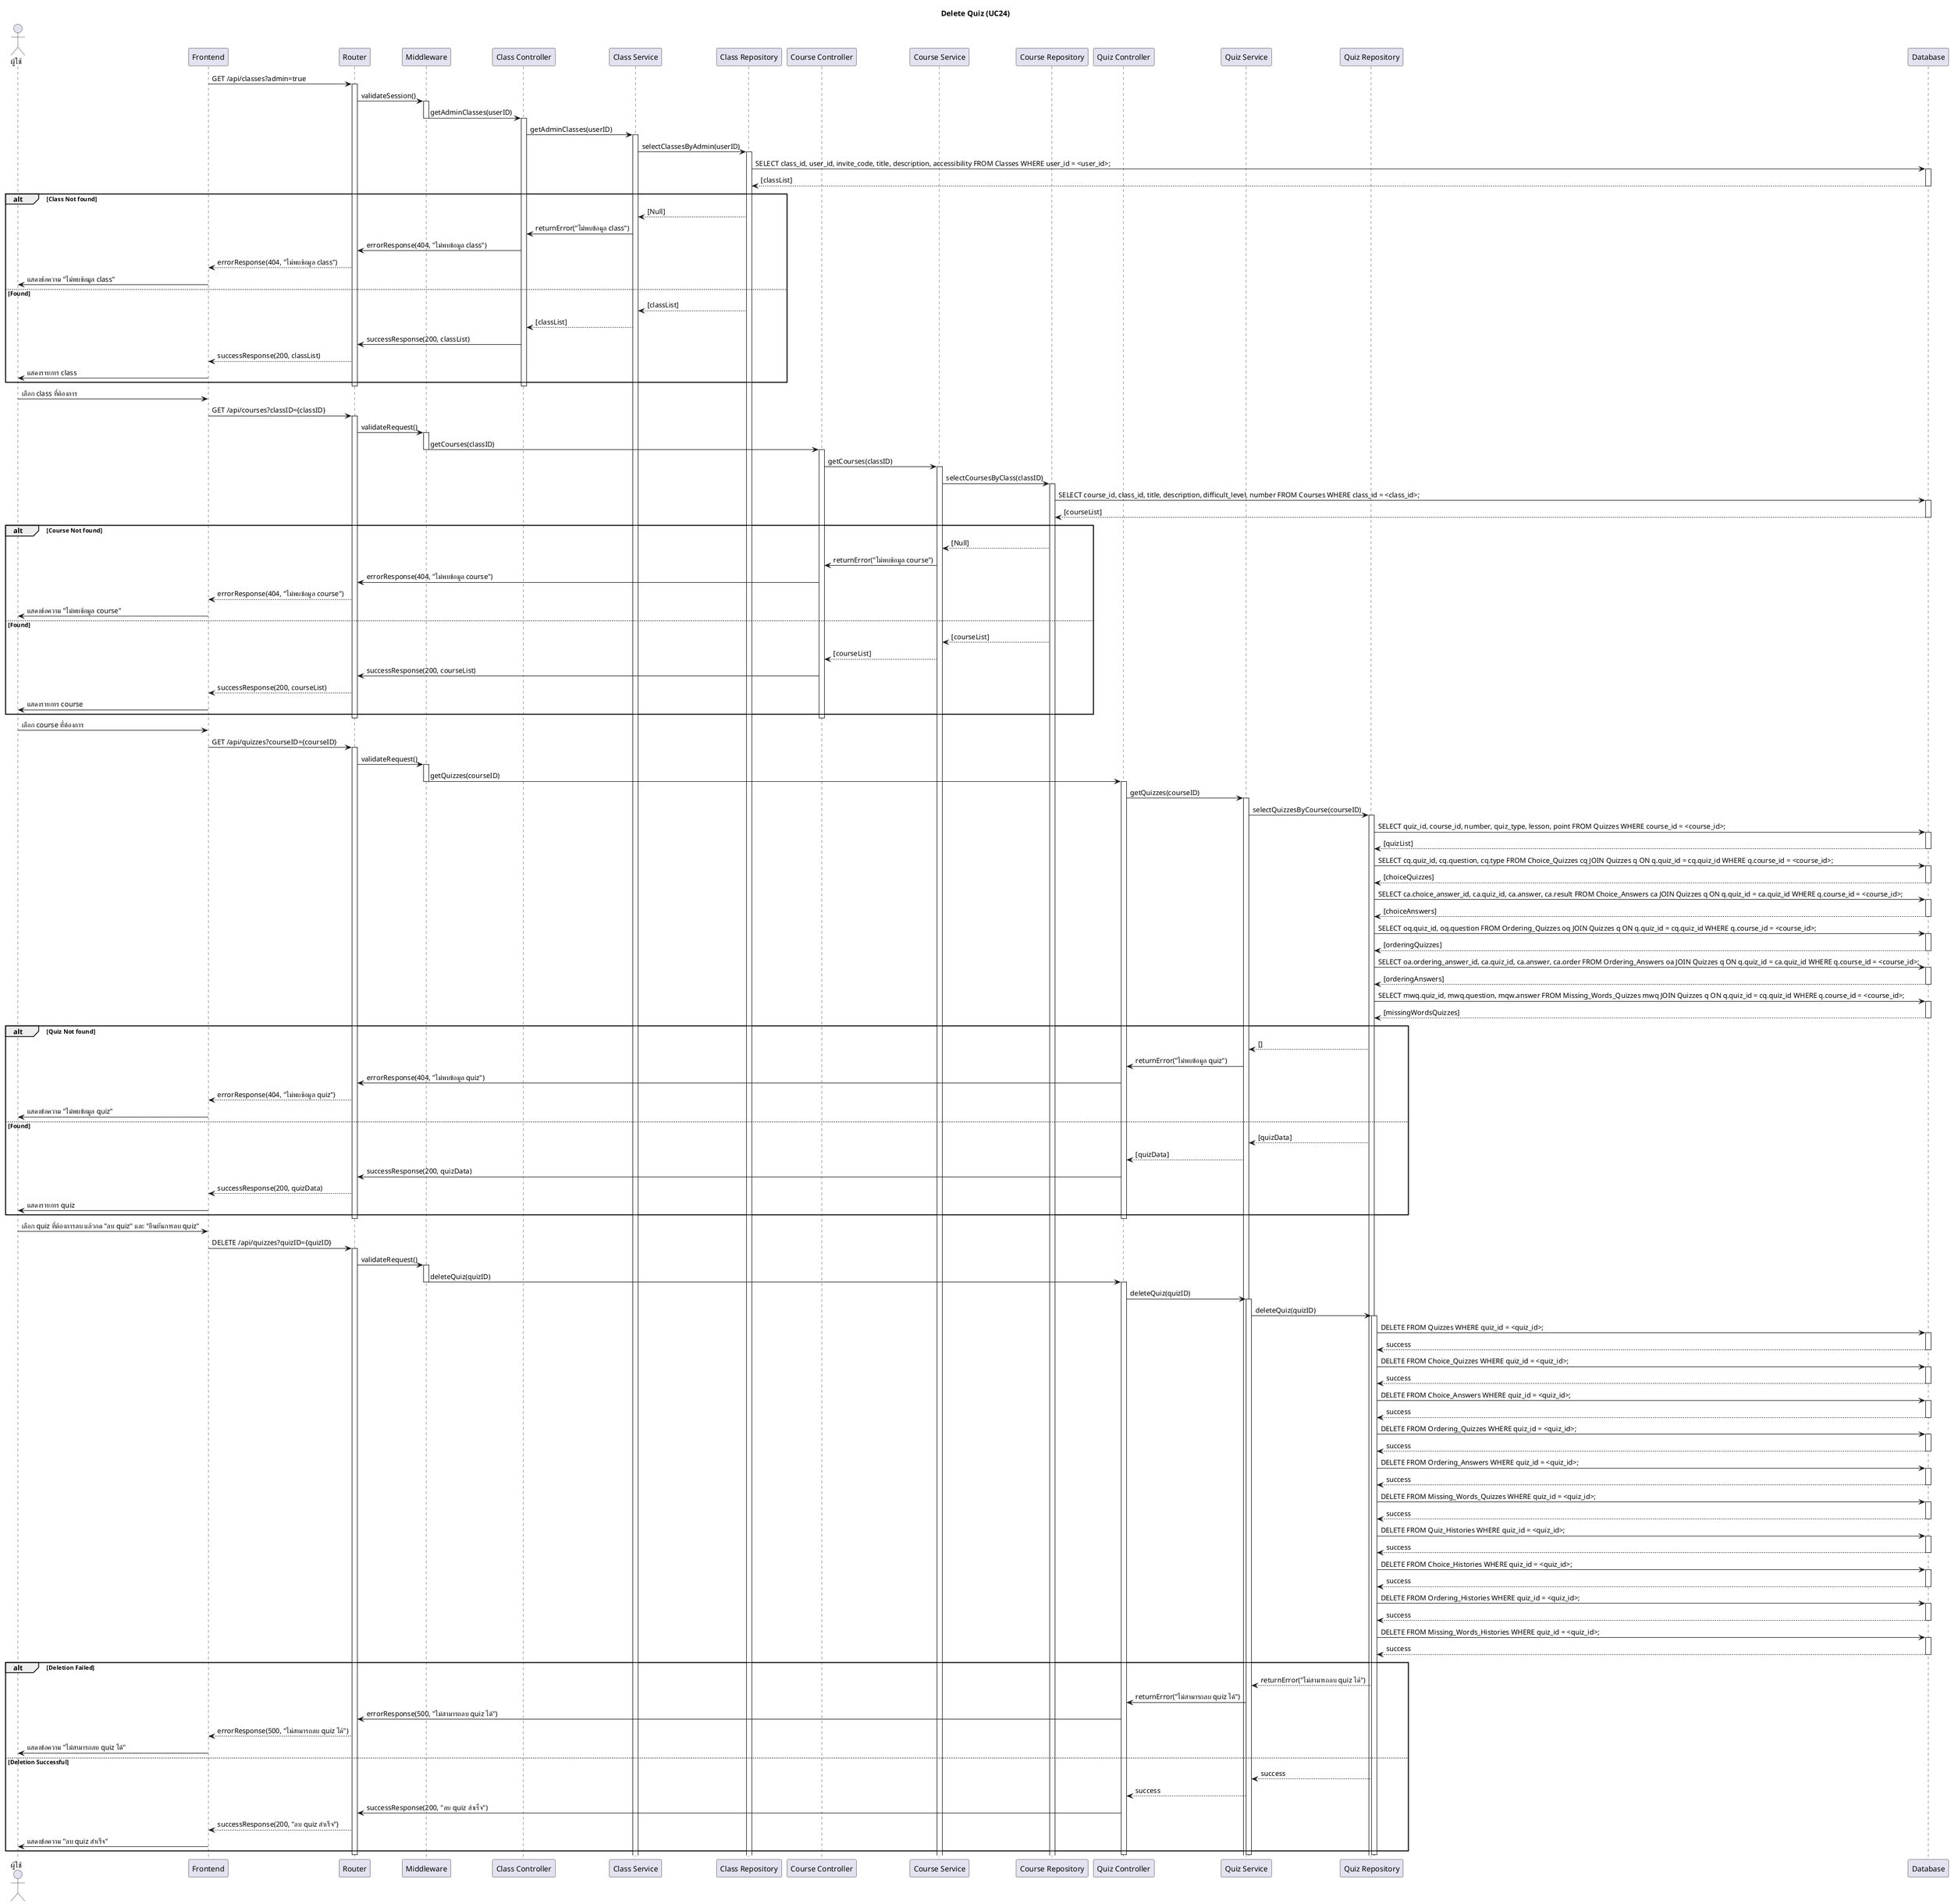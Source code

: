 @startuml
title Delete Quiz (UC24)

actor "ผู้ใช้" as User
participant "Frontend" as FE
participant "Router" as Router
participant "Middleware" as MW

' --- Class Module ---
participant "Class Controller" as ClassCtrl
participant "Class Service" as ClassServ
participant "Class Repository" as ClassRepo

' --- Course Module ---
participant "Course Controller" as CourseCtrl
participant "Course Service" as CourseServ
participant "Course Repository" as CourseRepo

' --- Quiz Module ---
participant "Quiz Controller" as QuizCtrl
participant "Quiz Service" as QuizServ
participant "Quiz Repository" as QuizRepo

participant "Database" as DB

'---------------------- Phase 1: Retrieve Classes Administered by User ----------------------
FE -> Router: GET /api/classes?admin=true
activate Router
Router -> MW: validateSession()
activate MW
MW -> ClassCtrl: getAdminClasses(userID)
deactivate MW
activate ClassCtrl
ClassCtrl -> ClassServ: getAdminClasses(userID)
activate ClassServ
ClassServ -> ClassRepo: selectClassesByAdmin(userID)
activate ClassRepo
' UC 24: Class Query: SELECT class_id, user_id, invite_code, title, description, accessibility FROM Classes WHERE user_id = <user_id>;
ClassRepo -> DB: SELECT class_id, user_id, invite_code, title, description, accessibility FROM Classes WHERE user_id = <user_id>;
activate DB
DB --> ClassRepo: [classList]
deactivate DB
alt Class Not found
    ClassRepo --> ClassServ: [Null]
    ClassServ -> ClassCtrl: returnError("ไม่พบข้อมูล class")
    ClassCtrl -> Router: errorResponse(404, "ไม่พบข้อมูล class")
    Router --> FE: errorResponse(404, "ไม่พบข้อมูล class")
    FE -> User: แสดงข้อความ "ไม่พบข้อมูล class"
else Found
    ClassRepo --> ClassServ: [classList]
    ClassServ --> ClassCtrl: [classList]
    ClassCtrl -> Router: successResponse(200, classList)
    Router --> FE: successResponse(200, classList)
    FE -> User: แสดงรายการ class
end
deactivate ClassCtrl
deactivate Router

'---------------------- Phase 2: Retrieve Courses within Selected Class ----------------------
User -> FE: เลือก class ที่ต้องการ
FE -> Router: GET /api/courses?classID={classID}
activate Router
Router -> MW: validateRequest()
activate MW
MW -> CourseCtrl: getCourses(classID)
deactivate MW
activate CourseCtrl
CourseCtrl -> CourseServ: getCourses(classID)
activate CourseServ
CourseServ -> CourseRepo: selectCoursesByClass(classID)
activate CourseRepo
' UC 24: Course Query: SELECT course_id, class_id, title, description, difficult_level, number FROM Courses WHERE class_id = <class_id>;
CourseRepo -> DB: SELECT course_id, class_id, title, description, difficult_level, number FROM Courses WHERE class_id = <class_id>;
activate DB
DB --> CourseRepo: [courseList]
deactivate DB
alt Course Not found
    CourseRepo --> CourseServ: [Null]
    CourseServ -> CourseCtrl: returnError("ไม่พบข้อมูล course")
    CourseCtrl -> Router: errorResponse(404, "ไม่พบข้อมูล course")
    Router --> FE: errorResponse(404, "ไม่พบข้อมูล course")
    FE -> User: แสดงข้อความ "ไม่พบข้อมูล course"
else Found
    CourseRepo --> CourseServ: [courseList]
    CourseServ --> CourseCtrl: [courseList]
    CourseCtrl -> Router: successResponse(200, courseList)
    Router --> FE: successResponse(200, courseList)
    FE -> User: แสดงรายการ course
end
deactivate CourseCtrl
deactivate Router

'---------------------- Phase 3: Retrieve Quizzes within Selected Course ----------------------
User -> FE: เลือก course ที่ต้องการ
FE -> Router: GET /api/quizzes?courseID={courseID}
activate Router
Router -> MW: validateRequest()
activate MW
MW -> QuizCtrl: getQuizzes(courseID)
deactivate MW
activate QuizCtrl
QuizCtrl -> QuizServ: getQuizzes(courseID)
activate QuizServ
QuizServ -> QuizRepo: selectQuizzesByCourse(courseID)
activate QuizRepo
' UC 24: 7.1 - SELECT quiz_id, course_id, number, quiz_type, lesson, point FROM Quizzes WHERE course_id = <course_id>;
QuizRepo -> DB: SELECT quiz_id, course_id, number, quiz_type, lesson, point FROM Quizzes WHERE course_id = <course_id>;
activate DB
DB --> QuizRepo: [quizList]
deactivate DB
' UC 24: 7.2 - SELECT cq.quiz_id, cq.question, cq.type FROM Choice_Quizzes cq JOIN Quizzes q ON q.quiz_id = cq.quiz_id WHERE q.course_id = <course_id>;
QuizRepo -> DB: SELECT cq.quiz_id, cq.question, cq.type FROM Choice_Quizzes cq JOIN Quizzes q ON q.quiz_id = cq.quiz_id WHERE q.course_id = <course_id>;
activate DB
DB --> QuizRepo: [choiceQuizzes]
deactivate DB
' UC 24: 7.3 - SELECT ca.choice_answer_id, ca.quiz_id, ca.answer, ca.result FROM Choice_Answers ca JOIN Quizzes q ON q.quiz_id = ca.quiz_id WHERE q.course_id = <course_id>;
QuizRepo -> DB: SELECT ca.choice_answer_id, ca.quiz_id, ca.answer, ca.result FROM Choice_Answers ca JOIN Quizzes q ON q.quiz_id = ca.quiz_id WHERE q.course_id = <course_id>;
activate DB
DB --> QuizRepo: [choiceAnswers]
deactivate DB
' UC 24: 7.4 - SELECT oq.quiz_id, oq.question FROM Ordering_Quizzes oq JOIN Quizzes q ON q.quiz_id = cq.quiz_id WHERE q.course_id = <course_id>;
QuizRepo -> DB: SELECT oq.quiz_id, oq.question FROM Ordering_Quizzes oq JOIN Quizzes q ON q.quiz_id = cq.quiz_id WHERE q.course_id = <course_id>;
activate DB
DB --> QuizRepo: [orderingQuizzes]
deactivate DB
' UC 24: 7.5 - SELECT oa.ordering_answer_id, ca.quiz_id, ca.answer, ca.order FROM Ordering_Answers oa JOIN Quizzes q ON q.quiz_id = ca.quiz_id WHERE q.course_id = <course_id>;
QuizRepo -> DB: SELECT oa.ordering_answer_id, ca.quiz_id, ca.answer, ca.order FROM Ordering_Answers oa JOIN Quizzes q ON q.quiz_id = ca.quiz_id WHERE q.course_id = <course_id>;
activate DB
DB --> QuizRepo: [orderingAnswers]
deactivate DB
' UC 24: 7.6 - SELECT mwq.quiz_id, mwq.question, mqw.answer FROM Missing_Words_Quizzes mwq JOIN Quizzes q ON q.quiz_id = cq.quiz_id WHERE q.course_id = <course_id>;
QuizRepo -> DB: SELECT mwq.quiz_id, mwq.question, mqw.answer FROM Missing_Words_Quizzes mwq JOIN Quizzes q ON q.quiz_id = cq.quiz_id WHERE q.course_id = <course_id>;
activate DB
DB --> QuizRepo: [missingWordsQuizzes]
deactivate DB
alt Quiz Not found
    QuizRepo --> QuizServ: []
    QuizServ -> QuizCtrl: returnError("ไม่พบข้อมูล quiz")
    QuizCtrl -> Router: errorResponse(404, "ไม่พบข้อมูล quiz")
    Router --> FE: errorResponse(404, "ไม่พบข้อมูล quiz")
    FE -> User: แสดงข้อความ "ไม่พบข้อมูล quiz"
else Found
    QuizRepo --> QuizServ: [quizData]
    QuizServ --> QuizCtrl: [quizData]
    QuizCtrl -> Router: successResponse(200, quizData)
    Router --> FE: successResponse(200, quizData)
    FE -> User: แสดงรายการ quiz
end
deactivate QuizCtrl
deactivate Router

'---------------------- Phase 4: Delete Selected Quiz ----------------------
User -> FE: เลือก quiz ที่ต้องการลบ แล้วกด "ลบ quiz" และ "ยืนยันการลบ quiz"
FE -> Router: DELETE /api/quizzes?quizID={quizID}
activate Router
Router -> MW: validateRequest()
activate MW
MW -> QuizCtrl: deleteQuiz(quizID)
deactivate MW
activate QuizCtrl
QuizCtrl -> QuizServ: deleteQuiz(quizID)
activate QuizServ
QuizServ -> QuizRepo: deleteQuiz(quizID)
activate QuizRepo
' UC 24: 12.1 - DELETE FROM Quizzes WHERE quiz_id = <quiz_id>;
QuizRepo -> DB: DELETE FROM Quizzes WHERE quiz_id = <quiz_id>;
activate DB
DB --> QuizRepo: success
deactivate DB
' UC 24: 12.2 - DELETE FROM Choice_Quizzes WHERE quiz_id = <quiz_id>;
QuizRepo -> DB: DELETE FROM Choice_Quizzes WHERE quiz_id = <quiz_id>;
activate DB
DB --> QuizRepo: success
deactivate DB
' UC 24: 12.3 - DELETE FROM Choice_Answers WHERE quiz_id = <quiz_id>;
QuizRepo -> DB: DELETE FROM Choice_Answers WHERE quiz_id = <quiz_id>;
activate DB
DB --> QuizRepo: success
deactivate DB
' UC 24: 12.4 - DELETE FROM Ordering_Quizzes WHERE quiz_id = <quiz_id>;
QuizRepo -> DB: DELETE FROM Ordering_Quizzes WHERE quiz_id = <quiz_id>;
activate DB
DB --> QuizRepo: success
deactivate DB
' UC 24: 12.5 - DELETE FROM Ordering_Answers WHERE quiz_id = <quiz_id>;
QuizRepo -> DB: DELETE FROM Ordering_Answers WHERE quiz_id = <quiz_id>;
activate DB
DB --> QuizRepo: success
deactivate DB
' UC 24: 12.6 - DELETE FROM Missing_Words_Quizzes WHERE quiz_id = <quiz_id>;
QuizRepo -> DB: DELETE FROM Missing_Words_Quizzes WHERE quiz_id = <quiz_id>;
activate DB
DB --> QuizRepo: success
deactivate DB
' UC 24: 12.7 - DELETE FROM Quiz_Histories WHERE quiz_id = <quiz_id>;
QuizRepo -> DB: DELETE FROM Quiz_Histories WHERE quiz_id = <quiz_id>;
activate DB
DB --> QuizRepo: success
deactivate DB
' UC 24: 12.8 - DELETE FROM Choice_Histories WHERE quiz_id = <quiz_id>;
QuizRepo -> DB: DELETE FROM Choice_Histories WHERE quiz_id = <quiz_id>;
activate DB
DB --> QuizRepo: success
deactivate DB
' UC 24: 12.9 - DELETE FROM Ordering_Histories WHERE quiz_id = <quiz_id>;
QuizRepo -> DB: DELETE FROM Ordering_Histories WHERE quiz_id = <quiz_id>;
activate DB
DB --> QuizRepo: success
deactivate DB
' UC 24: 12.10 - DELETE FROM Missing_Words_Histories WHERE quiz_id = <quiz_id>;
QuizRepo -> DB: DELETE FROM Missing_Words_Histories WHERE quiz_id = <quiz_id>;
activate DB
DB --> QuizRepo: success
deactivate DB
alt Deletion Failed
    QuizRepo --> QuizServ: returnError("ไม่สามารถลบ quiz ได้")
    QuizServ -> QuizCtrl: returnError("ไม่สามารถลบ quiz ได้")
    QuizCtrl -> Router: errorResponse(500, "ไม่สามารถลบ quiz ได้")
    Router --> FE: errorResponse(500, "ไม่สามารถลบ quiz ได้")
    FE -> User: แสดงข้อความ "ไม่สามารถลบ quiz ได้"
else Deletion Successful
    QuizRepo --> QuizServ: success
    QuizServ --> QuizCtrl: success
    QuizCtrl -> Router: successResponse(200, "ลบ quiz สำเร็จ")
    Router --> FE: successResponse(200, "ลบ quiz สำเร็จ")
    FE -> User: แสดงข้อความ "ลบ quiz สำเร็จ"
end
deactivate QuizRepo
deactivate QuizServ
deactivate QuizCtrl
deactivate Router
@enduml
